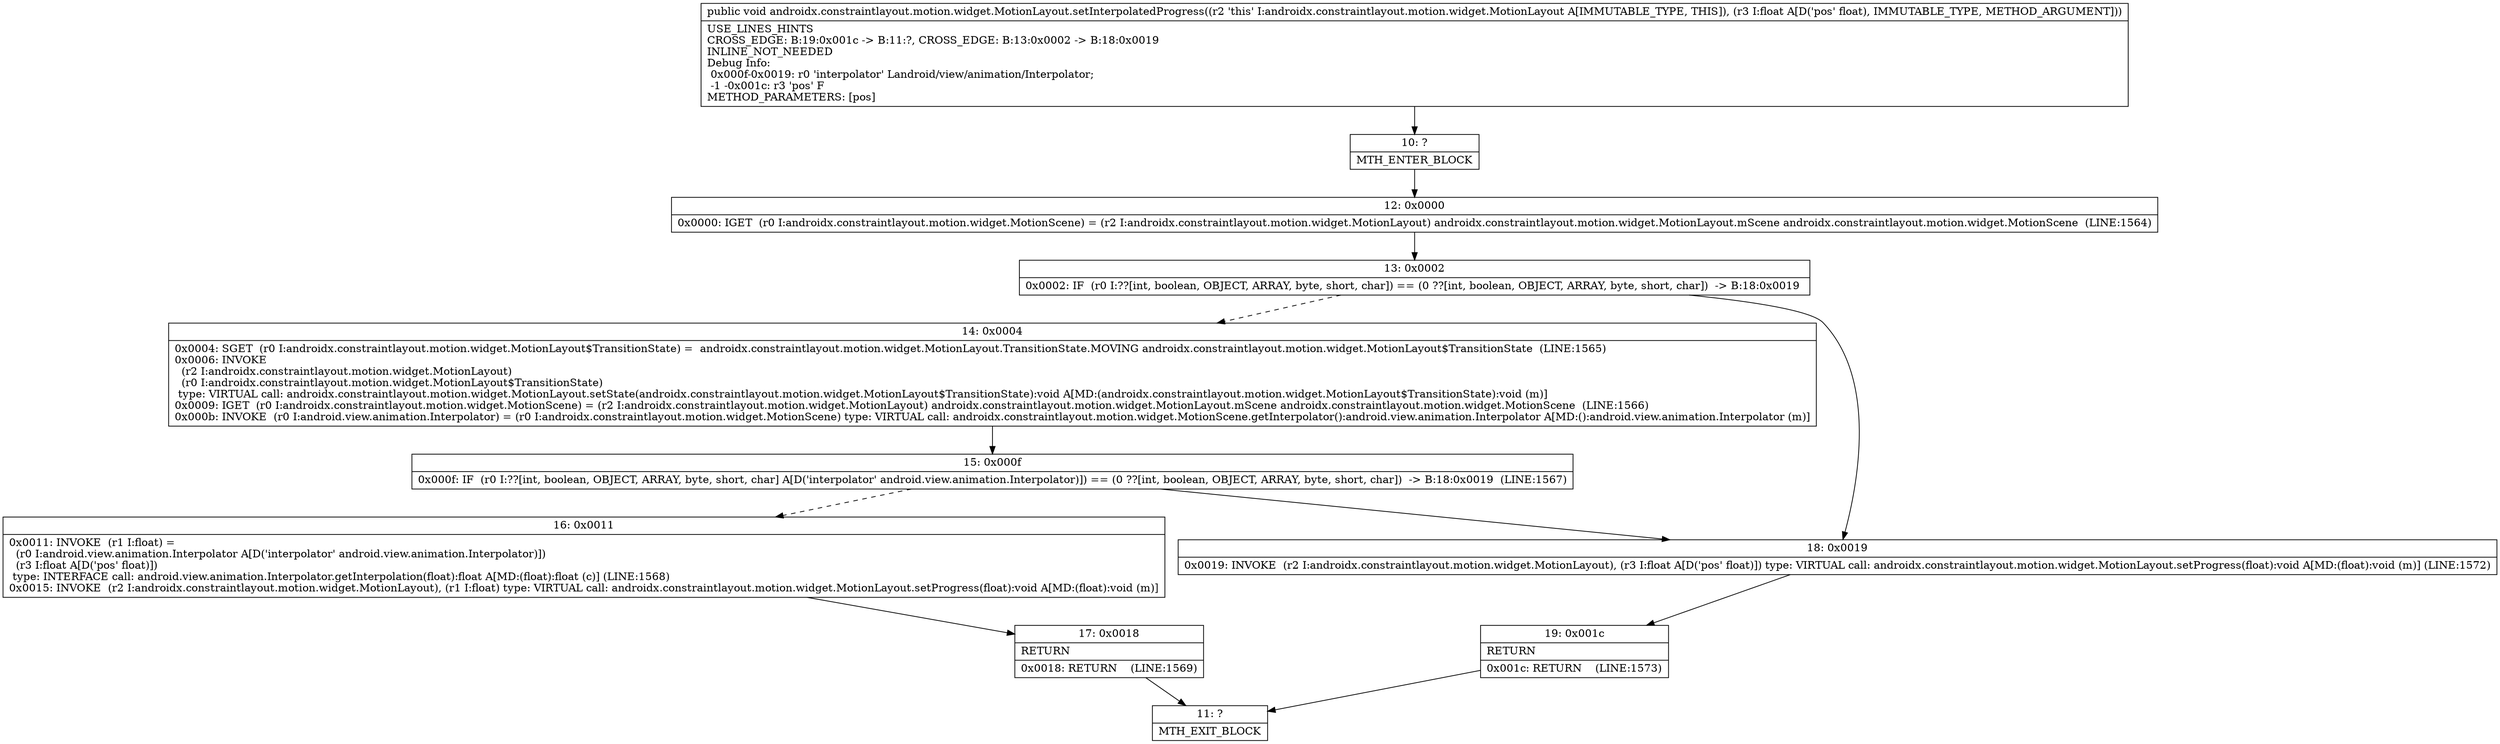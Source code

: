 digraph "CFG forandroidx.constraintlayout.motion.widget.MotionLayout.setInterpolatedProgress(F)V" {
Node_10 [shape=record,label="{10\:\ ?|MTH_ENTER_BLOCK\l}"];
Node_12 [shape=record,label="{12\:\ 0x0000|0x0000: IGET  (r0 I:androidx.constraintlayout.motion.widget.MotionScene) = (r2 I:androidx.constraintlayout.motion.widget.MotionLayout) androidx.constraintlayout.motion.widget.MotionLayout.mScene androidx.constraintlayout.motion.widget.MotionScene  (LINE:1564)\l}"];
Node_13 [shape=record,label="{13\:\ 0x0002|0x0002: IF  (r0 I:??[int, boolean, OBJECT, ARRAY, byte, short, char]) == (0 ??[int, boolean, OBJECT, ARRAY, byte, short, char])  \-\> B:18:0x0019 \l}"];
Node_14 [shape=record,label="{14\:\ 0x0004|0x0004: SGET  (r0 I:androidx.constraintlayout.motion.widget.MotionLayout$TransitionState) =  androidx.constraintlayout.motion.widget.MotionLayout.TransitionState.MOVING androidx.constraintlayout.motion.widget.MotionLayout$TransitionState  (LINE:1565)\l0x0006: INVOKE  \l  (r2 I:androidx.constraintlayout.motion.widget.MotionLayout)\l  (r0 I:androidx.constraintlayout.motion.widget.MotionLayout$TransitionState)\l type: VIRTUAL call: androidx.constraintlayout.motion.widget.MotionLayout.setState(androidx.constraintlayout.motion.widget.MotionLayout$TransitionState):void A[MD:(androidx.constraintlayout.motion.widget.MotionLayout$TransitionState):void (m)]\l0x0009: IGET  (r0 I:androidx.constraintlayout.motion.widget.MotionScene) = (r2 I:androidx.constraintlayout.motion.widget.MotionLayout) androidx.constraintlayout.motion.widget.MotionLayout.mScene androidx.constraintlayout.motion.widget.MotionScene  (LINE:1566)\l0x000b: INVOKE  (r0 I:android.view.animation.Interpolator) = (r0 I:androidx.constraintlayout.motion.widget.MotionScene) type: VIRTUAL call: androidx.constraintlayout.motion.widget.MotionScene.getInterpolator():android.view.animation.Interpolator A[MD:():android.view.animation.Interpolator (m)]\l}"];
Node_15 [shape=record,label="{15\:\ 0x000f|0x000f: IF  (r0 I:??[int, boolean, OBJECT, ARRAY, byte, short, char] A[D('interpolator' android.view.animation.Interpolator)]) == (0 ??[int, boolean, OBJECT, ARRAY, byte, short, char])  \-\> B:18:0x0019  (LINE:1567)\l}"];
Node_16 [shape=record,label="{16\:\ 0x0011|0x0011: INVOKE  (r1 I:float) = \l  (r0 I:android.view.animation.Interpolator A[D('interpolator' android.view.animation.Interpolator)])\l  (r3 I:float A[D('pos' float)])\l type: INTERFACE call: android.view.animation.Interpolator.getInterpolation(float):float A[MD:(float):float (c)] (LINE:1568)\l0x0015: INVOKE  (r2 I:androidx.constraintlayout.motion.widget.MotionLayout), (r1 I:float) type: VIRTUAL call: androidx.constraintlayout.motion.widget.MotionLayout.setProgress(float):void A[MD:(float):void (m)]\l}"];
Node_17 [shape=record,label="{17\:\ 0x0018|RETURN\l|0x0018: RETURN    (LINE:1569)\l}"];
Node_11 [shape=record,label="{11\:\ ?|MTH_EXIT_BLOCK\l}"];
Node_18 [shape=record,label="{18\:\ 0x0019|0x0019: INVOKE  (r2 I:androidx.constraintlayout.motion.widget.MotionLayout), (r3 I:float A[D('pos' float)]) type: VIRTUAL call: androidx.constraintlayout.motion.widget.MotionLayout.setProgress(float):void A[MD:(float):void (m)] (LINE:1572)\l}"];
Node_19 [shape=record,label="{19\:\ 0x001c|RETURN\l|0x001c: RETURN    (LINE:1573)\l}"];
MethodNode[shape=record,label="{public void androidx.constraintlayout.motion.widget.MotionLayout.setInterpolatedProgress((r2 'this' I:androidx.constraintlayout.motion.widget.MotionLayout A[IMMUTABLE_TYPE, THIS]), (r3 I:float A[D('pos' float), IMMUTABLE_TYPE, METHOD_ARGUMENT]))  | USE_LINES_HINTS\lCROSS_EDGE: B:19:0x001c \-\> B:11:?, CROSS_EDGE: B:13:0x0002 \-\> B:18:0x0019\lINLINE_NOT_NEEDED\lDebug Info:\l  0x000f\-0x0019: r0 'interpolator' Landroid\/view\/animation\/Interpolator;\l  \-1 \-0x001c: r3 'pos' F\lMETHOD_PARAMETERS: [pos]\l}"];
MethodNode -> Node_10;Node_10 -> Node_12;
Node_12 -> Node_13;
Node_13 -> Node_14[style=dashed];
Node_13 -> Node_18;
Node_14 -> Node_15;
Node_15 -> Node_16[style=dashed];
Node_15 -> Node_18;
Node_16 -> Node_17;
Node_17 -> Node_11;
Node_18 -> Node_19;
Node_19 -> Node_11;
}


